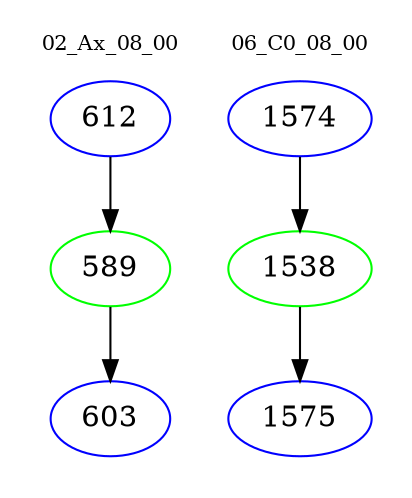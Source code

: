 digraph{
subgraph cluster_0 {
color = white
label = "02_Ax_08_00";
fontsize=10;
T0_612 [label="612", color="blue"]
T0_612 -> T0_589 [color="black"]
T0_589 [label="589", color="green"]
T0_589 -> T0_603 [color="black"]
T0_603 [label="603", color="blue"]
}
subgraph cluster_1 {
color = white
label = "06_C0_08_00";
fontsize=10;
T1_1574 [label="1574", color="blue"]
T1_1574 -> T1_1538 [color="black"]
T1_1538 [label="1538", color="green"]
T1_1538 -> T1_1575 [color="black"]
T1_1575 [label="1575", color="blue"]
}
}
